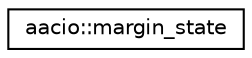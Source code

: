 digraph "Graphical Class Hierarchy"
{
  edge [fontname="Helvetica",fontsize="10",labelfontname="Helvetica",labelfontsize="10"];
  node [fontname="Helvetica",fontsize="10",shape=record];
  rankdir="LR";
  Node0 [label="aacio::margin_state",height=0.2,width=0.4,color="black", fillcolor="white", style="filled",URL="$structaacio_1_1margin__state.html"];
}
